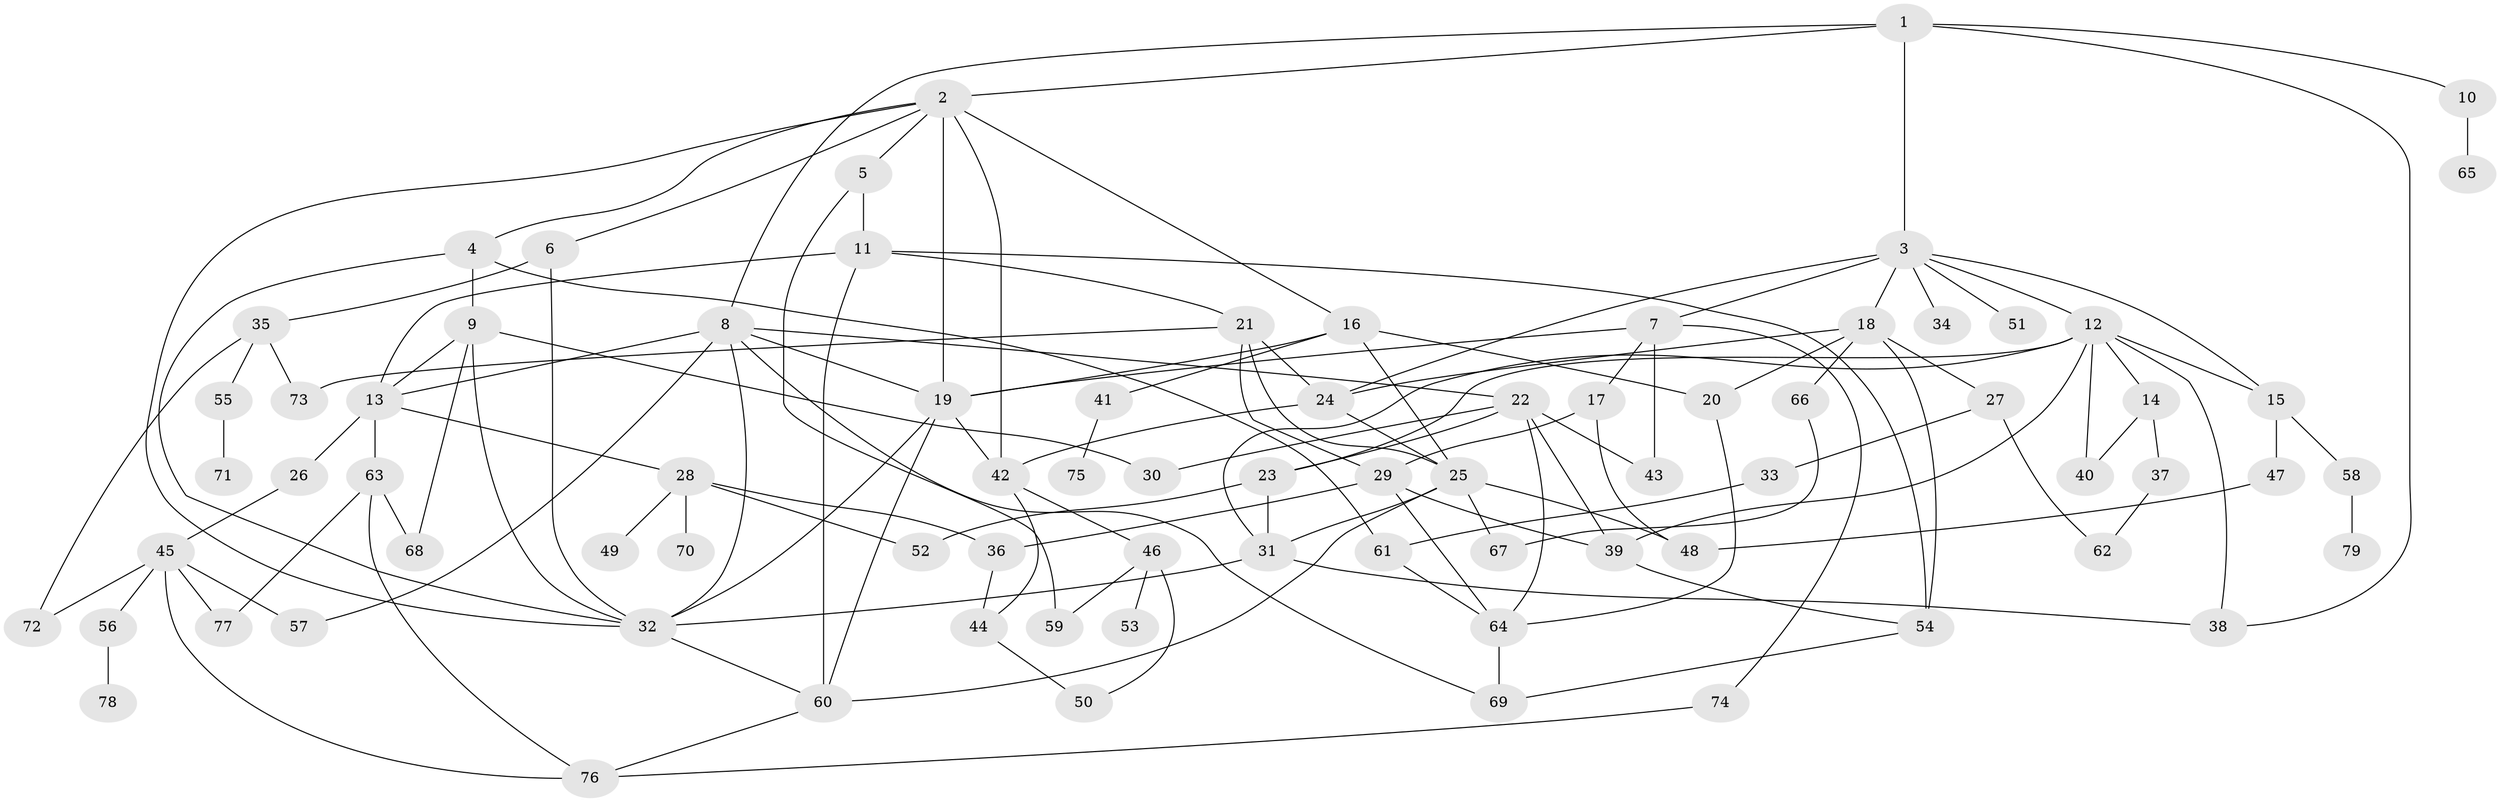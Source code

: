 // original degree distribution, {6: 0.04580152671755725, 7: 0.030534351145038167, 10: 0.007633587786259542, 3: 0.2366412213740458, 5: 0.0916030534351145, 2: 0.29770992366412213, 4: 0.11450381679389313, 1: 0.17557251908396945}
// Generated by graph-tools (version 1.1) at 2025/48/03/04/25 22:48:39]
// undirected, 79 vertices, 136 edges
graph export_dot {
  node [color=gray90,style=filled];
  1;
  2;
  3;
  4;
  5;
  6;
  7;
  8;
  9;
  10;
  11;
  12;
  13;
  14;
  15;
  16;
  17;
  18;
  19;
  20;
  21;
  22;
  23;
  24;
  25;
  26;
  27;
  28;
  29;
  30;
  31;
  32;
  33;
  34;
  35;
  36;
  37;
  38;
  39;
  40;
  41;
  42;
  43;
  44;
  45;
  46;
  47;
  48;
  49;
  50;
  51;
  52;
  53;
  54;
  55;
  56;
  57;
  58;
  59;
  60;
  61;
  62;
  63;
  64;
  65;
  66;
  67;
  68;
  69;
  70;
  71;
  72;
  73;
  74;
  75;
  76;
  77;
  78;
  79;
  1 -- 2 [weight=1.0];
  1 -- 3 [weight=1.0];
  1 -- 8 [weight=1.0];
  1 -- 10 [weight=1.0];
  1 -- 38 [weight=1.0];
  2 -- 4 [weight=1.0];
  2 -- 5 [weight=1.0];
  2 -- 6 [weight=1.0];
  2 -- 16 [weight=2.0];
  2 -- 19 [weight=3.0];
  2 -- 32 [weight=1.0];
  2 -- 42 [weight=1.0];
  3 -- 7 [weight=1.0];
  3 -- 12 [weight=1.0];
  3 -- 15 [weight=1.0];
  3 -- 18 [weight=1.0];
  3 -- 24 [weight=2.0];
  3 -- 34 [weight=1.0];
  3 -- 51 [weight=1.0];
  4 -- 9 [weight=2.0];
  4 -- 32 [weight=1.0];
  4 -- 61 [weight=1.0];
  5 -- 11 [weight=1.0];
  5 -- 59 [weight=1.0];
  6 -- 32 [weight=1.0];
  6 -- 35 [weight=1.0];
  7 -- 17 [weight=1.0];
  7 -- 19 [weight=1.0];
  7 -- 43 [weight=1.0];
  7 -- 74 [weight=1.0];
  8 -- 13 [weight=1.0];
  8 -- 19 [weight=1.0];
  8 -- 22 [weight=1.0];
  8 -- 32 [weight=1.0];
  8 -- 57 [weight=1.0];
  8 -- 69 [weight=1.0];
  9 -- 13 [weight=1.0];
  9 -- 30 [weight=1.0];
  9 -- 32 [weight=2.0];
  9 -- 68 [weight=1.0];
  10 -- 65 [weight=1.0];
  11 -- 13 [weight=1.0];
  11 -- 21 [weight=1.0];
  11 -- 54 [weight=1.0];
  11 -- 60 [weight=1.0];
  12 -- 14 [weight=2.0];
  12 -- 15 [weight=1.0];
  12 -- 23 [weight=1.0];
  12 -- 31 [weight=1.0];
  12 -- 38 [weight=1.0];
  12 -- 39 [weight=1.0];
  12 -- 40 [weight=3.0];
  13 -- 26 [weight=1.0];
  13 -- 28 [weight=1.0];
  13 -- 63 [weight=1.0];
  14 -- 37 [weight=1.0];
  14 -- 40 [weight=1.0];
  15 -- 47 [weight=1.0];
  15 -- 58 [weight=1.0];
  16 -- 19 [weight=1.0];
  16 -- 20 [weight=1.0];
  16 -- 25 [weight=3.0];
  16 -- 41 [weight=1.0];
  17 -- 29 [weight=1.0];
  17 -- 48 [weight=1.0];
  18 -- 20 [weight=1.0];
  18 -- 24 [weight=1.0];
  18 -- 27 [weight=1.0];
  18 -- 54 [weight=1.0];
  18 -- 66 [weight=1.0];
  19 -- 32 [weight=1.0];
  19 -- 42 [weight=1.0];
  19 -- 60 [weight=1.0];
  20 -- 64 [weight=1.0];
  21 -- 24 [weight=1.0];
  21 -- 25 [weight=1.0];
  21 -- 29 [weight=1.0];
  21 -- 73 [weight=1.0];
  22 -- 23 [weight=1.0];
  22 -- 30 [weight=1.0];
  22 -- 39 [weight=1.0];
  22 -- 43 [weight=1.0];
  22 -- 64 [weight=1.0];
  23 -- 31 [weight=1.0];
  23 -- 52 [weight=1.0];
  24 -- 25 [weight=1.0];
  24 -- 42 [weight=1.0];
  25 -- 31 [weight=1.0];
  25 -- 48 [weight=1.0];
  25 -- 60 [weight=1.0];
  25 -- 67 [weight=1.0];
  26 -- 45 [weight=1.0];
  27 -- 33 [weight=1.0];
  27 -- 62 [weight=1.0];
  28 -- 36 [weight=1.0];
  28 -- 49 [weight=1.0];
  28 -- 52 [weight=1.0];
  28 -- 70 [weight=1.0];
  29 -- 36 [weight=1.0];
  29 -- 39 [weight=1.0];
  29 -- 64 [weight=1.0];
  31 -- 32 [weight=2.0];
  31 -- 38 [weight=1.0];
  32 -- 60 [weight=1.0];
  33 -- 61 [weight=1.0];
  35 -- 55 [weight=1.0];
  35 -- 72 [weight=1.0];
  35 -- 73 [weight=1.0];
  36 -- 44 [weight=1.0];
  37 -- 62 [weight=1.0];
  39 -- 54 [weight=1.0];
  41 -- 75 [weight=1.0];
  42 -- 44 [weight=1.0];
  42 -- 46 [weight=1.0];
  44 -- 50 [weight=1.0];
  45 -- 56 [weight=1.0];
  45 -- 57 [weight=1.0];
  45 -- 72 [weight=1.0];
  45 -- 76 [weight=1.0];
  45 -- 77 [weight=1.0];
  46 -- 50 [weight=1.0];
  46 -- 53 [weight=1.0];
  46 -- 59 [weight=1.0];
  47 -- 48 [weight=1.0];
  54 -- 69 [weight=1.0];
  55 -- 71 [weight=1.0];
  56 -- 78 [weight=1.0];
  58 -- 79 [weight=1.0];
  60 -- 76 [weight=1.0];
  61 -- 64 [weight=1.0];
  63 -- 68 [weight=1.0];
  63 -- 76 [weight=1.0];
  63 -- 77 [weight=1.0];
  64 -- 69 [weight=1.0];
  66 -- 67 [weight=1.0];
  74 -- 76 [weight=1.0];
}
